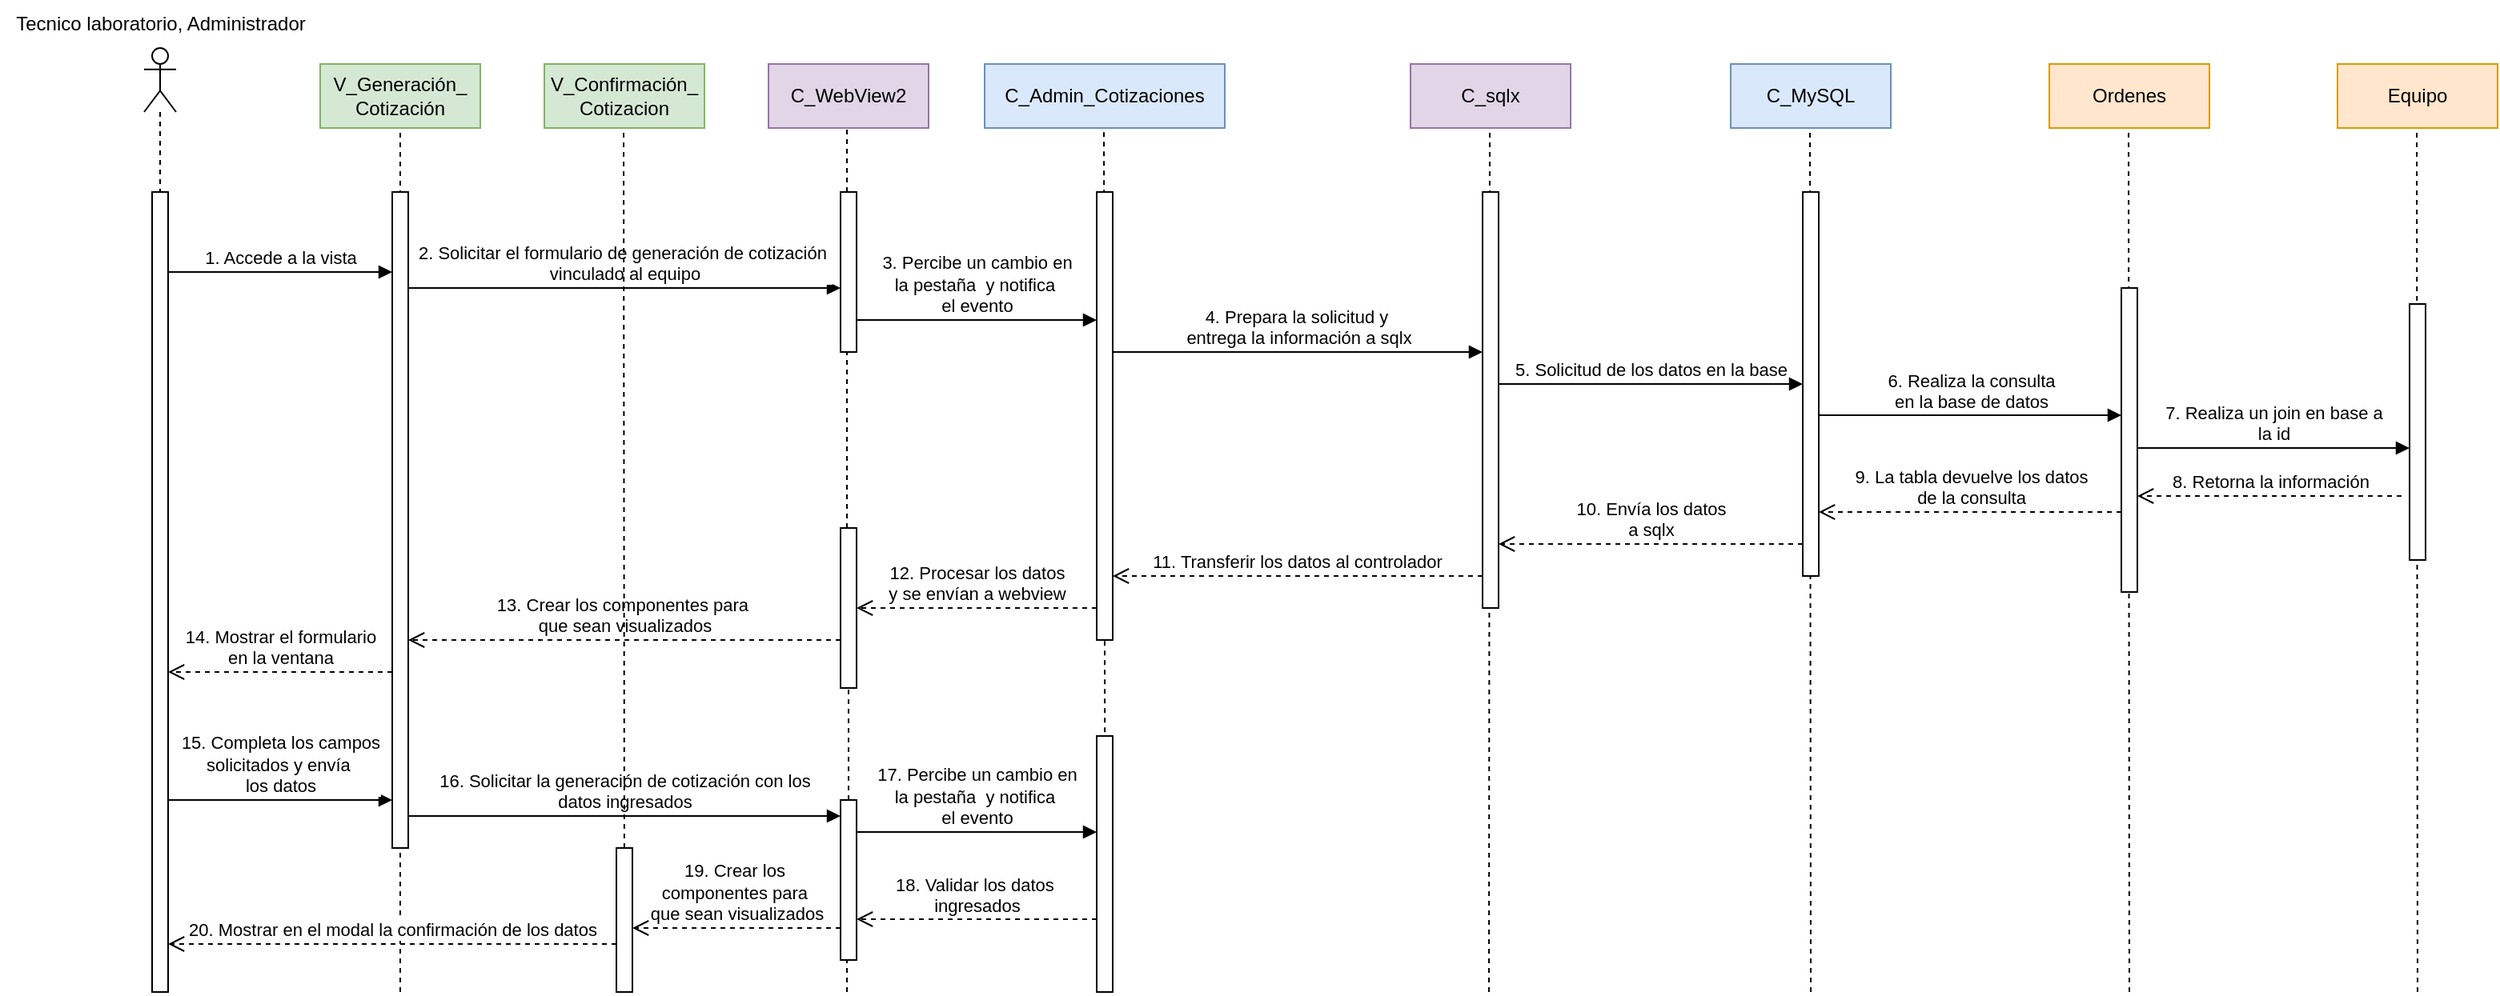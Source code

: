 <mxfile version="27.1.4">
  <diagram name="Página-1" id="odkFiBBw2N_IDISt32cO">
    <mxGraphModel grid="1" page="1" gridSize="10" guides="1" tooltips="1" connect="1" arrows="1" fold="1" pageScale="1" pageWidth="827" pageHeight="1169" math="0" shadow="0">
      <root>
        <mxCell id="0" />
        <mxCell id="1" parent="0" />
        <mxCell id="KE4kfNtn6l7li-uPtSj9-9" value="" style="endArrow=none;dashed=1;html=1;rounded=0;" edge="1" parent="1">
          <mxGeometry width="50" height="50" relative="1" as="geometry">
            <mxPoint x="1380" y="720" as="sourcePoint" />
            <mxPoint x="1379.5" y="180" as="targetPoint" />
          </mxGeometry>
        </mxCell>
        <mxCell id="4GxCkoyrOx1n-vuWYFQ4-12" value="" style="endArrow=none;dashed=1;html=1;rounded=0;" edge="1" parent="1">
          <mxGeometry width="50" height="50" relative="1" as="geometry">
            <mxPoint x="800" y="720" as="sourcePoint" />
            <mxPoint x="800.5" y="180" as="targetPoint" />
          </mxGeometry>
        </mxCell>
        <mxCell id="4GxCkoyrOx1n-vuWYFQ4-16" value="" style="endArrow=none;dashed=1;html=1;rounded=0;" edge="1" parent="1">
          <mxGeometry width="50" height="50" relative="1" as="geometry">
            <mxPoint x="1001" y="720" as="sourcePoint" />
            <mxPoint x="1000.5" y="180" as="targetPoint" />
          </mxGeometry>
        </mxCell>
        <mxCell id="4GxCkoyrOx1n-vuWYFQ4-19" value="" style="endArrow=none;dashed=1;html=1;rounded=0;" edge="1" parent="1">
          <mxGeometry width="50" height="50" relative="1" as="geometry">
            <mxPoint x="1200" y="720" as="sourcePoint" />
            <mxPoint x="1199.5" y="180" as="targetPoint" />
          </mxGeometry>
        </mxCell>
        <mxCell id="WssrRDGDtjN74brYx7gQ-12" value="" style="shape=umlLifeline;perimeter=lifelinePerimeter;whiteSpace=wrap;html=1;container=1;dropTarget=0;collapsible=0;recursiveResize=0;outlineConnect=0;portConstraint=eastwest;newEdgeStyle={&quot;curved&quot;:0,&quot;rounded&quot;:0};participant=umlActor;" vertex="1" parent="1">
          <mxGeometry x="-40" y="130" width="20" height="90" as="geometry" />
        </mxCell>
        <mxCell id="WssrRDGDtjN74brYx7gQ-15" value="" style="html=1;points=[[0,0,0,0,5],[0,1,0,0,-5],[1,0,0,0,5],[1,1,0,0,-5]];perimeter=orthogonalPerimeter;outlineConnect=0;targetShapes=umlLifeline;portConstraint=eastwest;newEdgeStyle={&quot;curved&quot;:0,&quot;rounded&quot;:0};" vertex="1" parent="1">
          <mxGeometry x="-35" y="220" width="10" height="500" as="geometry" />
        </mxCell>
        <mxCell id="WssrRDGDtjN74brYx7gQ-42" value="" style="endArrow=none;dashed=1;html=1;rounded=0;entryX=0.5;entryY=1;entryDx=0;entryDy=0;" edge="1" parent="1">
          <mxGeometry width="50" height="50" relative="1" as="geometry">
            <mxPoint x="120" y="720" as="sourcePoint" />
            <mxPoint x="120" y="180" as="targetPoint" />
          </mxGeometry>
        </mxCell>
        <mxCell id="WssrRDGDtjN74brYx7gQ-49" value="Tecnico laboratorio, Administrador" style="text;html=1;align=center;verticalAlign=middle;resizable=0;points=[];autosize=1;strokeColor=none;fillColor=none;" vertex="1" parent="1">
          <mxGeometry x="-130" y="100" width="200" height="30" as="geometry" />
        </mxCell>
        <mxCell id="4GxCkoyrOx1n-vuWYFQ4-1" value="1. A&lt;span style=&quot;background-color: light-dark(#ffffff, var(--ge-dark-color, #121212)); color: light-dark(rgb(0, 0, 0), rgb(255, 255, 255));&quot;&gt;ccede a la vista&lt;/span&gt;" style="html=1;verticalAlign=bottom;endArrow=block;curved=0;rounded=0;" edge="1" parent="1" source="WssrRDGDtjN74brYx7gQ-15" target="4GxCkoyrOx1n-vuWYFQ4-2">
          <mxGeometry width="80" relative="1" as="geometry">
            <mxPoint y="269.5" as="sourcePoint" />
            <mxPoint x="110" y="270" as="targetPoint" />
            <Array as="points">
              <mxPoint x="90" y="270" />
            </Array>
            <mxPoint as="offset" />
          </mxGeometry>
        </mxCell>
        <mxCell id="4GxCkoyrOx1n-vuWYFQ4-2" value="" style="html=1;points=[[0,0,0,0,5],[0,1,0,0,-5],[1,0,0,0,5],[1,1,0,0,-5]];perimeter=orthogonalPerimeter;outlineConnect=0;targetShapes=umlLifeline;portConstraint=eastwest;newEdgeStyle={&quot;curved&quot;:0,&quot;rounded&quot;:0};" vertex="1" parent="1">
          <mxGeometry x="115" y="220" width="10" height="410" as="geometry" />
        </mxCell>
        <mxCell id="4GxCkoyrOx1n-vuWYFQ4-4" value="2. Solicitar el formulario de generación de cotización&amp;nbsp;&lt;div&gt;vinculado al equipo&lt;/div&gt;" style="html=1;verticalAlign=bottom;endArrow=block;curved=0;rounded=0;" edge="1" parent="1">
          <mxGeometry width="80" relative="1" as="geometry">
            <mxPoint x="125" y="280" as="sourcePoint" />
            <mxPoint x="395" y="280" as="targetPoint" />
          </mxGeometry>
        </mxCell>
        <mxCell id="4GxCkoyrOx1n-vuWYFQ4-6" value="" style="endArrow=none;dashed=1;html=1;rounded=0;" edge="1" parent="1" source="9BDFzax8EvwR5yLZJvZI-1">
          <mxGeometry width="50" height="50" relative="1" as="geometry">
            <mxPoint x="399" y="720" as="sourcePoint" />
            <mxPoint x="399" y="180" as="targetPoint" />
          </mxGeometry>
        </mxCell>
        <mxCell id="4GxCkoyrOx1n-vuWYFQ4-5" value="" style="html=1;points=[[0,0,0,0,5],[0,1,0,0,-5],[1,0,0,0,5],[1,1,0,0,-5]];perimeter=orthogonalPerimeter;outlineConnect=0;targetShapes=umlLifeline;portConstraint=eastwest;newEdgeStyle={&quot;curved&quot;:0,&quot;rounded&quot;:0};" vertex="1" parent="1">
          <mxGeometry x="395" y="220" width="10" height="100" as="geometry" />
        </mxCell>
        <mxCell id="4GxCkoyrOx1n-vuWYFQ4-8" value="" style="endArrow=none;dashed=1;html=1;rounded=0;exitX=0.511;exitY=0.135;exitDx=0;exitDy=0;exitPerimeter=0;" edge="1" parent="1" source="9BDFzax8EvwR5yLZJvZI-5">
          <mxGeometry width="50" height="50" relative="1" as="geometry">
            <mxPoint x="559.5" y="220" as="sourcePoint" />
            <mxPoint x="559.5" y="180" as="targetPoint" />
          </mxGeometry>
        </mxCell>
        <mxCell id="4GxCkoyrOx1n-vuWYFQ4-7" value="" style="html=1;points=[[0,0,0,0,5],[0,1,0,0,-5],[1,0,0,0,5],[1,1,0,0,-5]];perimeter=orthogonalPerimeter;outlineConnect=0;targetShapes=umlLifeline;portConstraint=eastwest;newEdgeStyle={&quot;curved&quot;:0,&quot;rounded&quot;:0};" vertex="1" parent="1">
          <mxGeometry x="555" y="220" width="10" height="280" as="geometry" />
        </mxCell>
        <mxCell id="4GxCkoyrOx1n-vuWYFQ4-9" value="3. Percibe un cambio en&lt;div&gt;la pestaña&amp;nbsp;&amp;nbsp;&lt;span style=&quot;background-color: light-dark(#ffffff, var(--ge-dark-color, #121212)); color: light-dark(rgb(0, 0, 0), rgb(255, 255, 255));&quot;&gt;y notifica&amp;nbsp;&lt;/span&gt;&lt;/div&gt;&lt;div&gt;&lt;span style=&quot;background-color: light-dark(#ffffff, var(--ge-dark-color, #121212)); color: light-dark(rgb(0, 0, 0), rgb(255, 255, 255));&quot;&gt;el evento&lt;/span&gt;&lt;/div&gt;" style="html=1;verticalAlign=bottom;endArrow=block;curved=0;rounded=0;" edge="1" parent="1">
          <mxGeometry width="80" relative="1" as="geometry">
            <mxPoint x="405" y="300" as="sourcePoint" />
            <mxPoint x="555" y="300" as="targetPoint" />
            <Array as="points">
              <mxPoint x="490" y="300" />
            </Array>
            <mxPoint as="offset" />
          </mxGeometry>
        </mxCell>
        <mxCell id="4GxCkoyrOx1n-vuWYFQ4-10" value="4. Prepara la solicitud y&amp;nbsp;&lt;div&gt;entrega la información a sqlx&lt;/div&gt;" style="html=1;verticalAlign=bottom;endArrow=block;curved=0;rounded=0;" edge="1" parent="1">
          <mxGeometry width="80" relative="1" as="geometry">
            <mxPoint x="565" y="320" as="sourcePoint" />
            <mxPoint x="796" y="320" as="targetPoint" />
          </mxGeometry>
        </mxCell>
        <mxCell id="4GxCkoyrOx1n-vuWYFQ4-11" value="" style="html=1;points=[[0,0,0,0,5],[0,1,0,0,-5],[1,0,0,0,5],[1,1,0,0,-5]];perimeter=orthogonalPerimeter;outlineConnect=0;targetShapes=umlLifeline;portConstraint=eastwest;newEdgeStyle={&quot;curved&quot;:0,&quot;rounded&quot;:0};" vertex="1" parent="1">
          <mxGeometry x="796" y="220" width="10" height="260" as="geometry" />
        </mxCell>
        <mxCell id="4GxCkoyrOx1n-vuWYFQ4-13" value="5. Solicitud de los datos en la base" style="html=1;verticalAlign=bottom;endArrow=block;curved=0;rounded=0;" edge="1" parent="1">
          <mxGeometry width="80" relative="1" as="geometry">
            <mxPoint x="806" y="340" as="sourcePoint" />
            <mxPoint x="996" y="340" as="targetPoint" />
            <mxPoint as="offset" />
          </mxGeometry>
        </mxCell>
        <mxCell id="4GxCkoyrOx1n-vuWYFQ4-15" value="" style="html=1;points=[[0,0,0,0,5],[0,1,0,0,-5],[1,0,0,0,5],[1,1,0,0,-5]];perimeter=orthogonalPerimeter;outlineConnect=0;targetShapes=umlLifeline;portConstraint=eastwest;newEdgeStyle={&quot;curved&quot;:0,&quot;rounded&quot;:0};" vertex="1" parent="1">
          <mxGeometry x="996" y="220" width="10" height="240" as="geometry" />
        </mxCell>
        <mxCell id="4GxCkoyrOx1n-vuWYFQ4-22" value="10. Envía los datos&lt;div&gt;a sqlx&lt;/div&gt;" style="html=1;verticalAlign=bottom;endArrow=open;dashed=1;endSize=8;curved=0;rounded=0;" edge="1" parent="1">
          <mxGeometry relative="1" as="geometry">
            <mxPoint x="996" y="440" as="sourcePoint" />
            <mxPoint x="806" y="440" as="targetPoint" />
          </mxGeometry>
        </mxCell>
        <mxCell id="4GxCkoyrOx1n-vuWYFQ4-23" value="11. Transferir los datos al controlador" style="html=1;verticalAlign=bottom;endArrow=open;dashed=1;endSize=8;curved=0;rounded=0;" edge="1" parent="1">
          <mxGeometry x="0.004" relative="1" as="geometry">
            <mxPoint x="796" y="460" as="sourcePoint" />
            <mxPoint x="565" y="460" as="targetPoint" />
            <mxPoint as="offset" />
          </mxGeometry>
        </mxCell>
        <mxCell id="4GxCkoyrOx1n-vuWYFQ4-25" value="12. Procesar los datos&lt;div&gt;y se envían a webview&lt;/div&gt;" style="html=1;verticalAlign=bottom;endArrow=open;dashed=1;endSize=8;curved=0;rounded=0;" edge="1" parent="1">
          <mxGeometry relative="1" as="geometry">
            <mxPoint x="555" y="480" as="sourcePoint" />
            <mxPoint x="405" y="480" as="targetPoint" />
            <mxPoint as="offset" />
          </mxGeometry>
        </mxCell>
        <mxCell id="4GxCkoyrOx1n-vuWYFQ4-26" value="13. Crear los componentes para&amp;nbsp;&lt;div&gt;que sean visualizados&lt;/div&gt;" style="html=1;verticalAlign=bottom;endArrow=open;dashed=1;endSize=8;curved=0;rounded=0;" edge="1" parent="1">
          <mxGeometry relative="1" as="geometry">
            <mxPoint x="395" y="500" as="sourcePoint" />
            <mxPoint x="125" y="500" as="targetPoint" />
          </mxGeometry>
        </mxCell>
        <mxCell id="4GxCkoyrOx1n-vuWYFQ4-27" value="14. Mostrar el formulario&lt;div&gt;en la ventana&lt;/div&gt;" style="html=1;verticalAlign=bottom;endArrow=open;dashed=1;endSize=8;curved=0;rounded=0;" edge="1" parent="1">
          <mxGeometry relative="1" as="geometry">
            <mxPoint x="115" y="520" as="sourcePoint" />
            <mxPoint x="-25" y="520" as="targetPoint" />
          </mxGeometry>
        </mxCell>
        <mxCell id="4GxCkoyrOx1n-vuWYFQ4-29" value="15. Completa los campos&lt;div&gt;solicitados y envía&amp;nbsp;&lt;/div&gt;&lt;div&gt;los datos&lt;/div&gt;" style="html=1;verticalAlign=bottom;endArrow=block;curved=0;rounded=0;" edge="1" parent="1">
          <mxGeometry width="80" relative="1" as="geometry">
            <mxPoint x="-25" y="600" as="sourcePoint" />
            <mxPoint x="115" y="600" as="targetPoint" />
            <mxPoint as="offset" />
          </mxGeometry>
        </mxCell>
        <mxCell id="4GxCkoyrOx1n-vuWYFQ4-30" value="16. Solicitar la generación de cotización con los&lt;div&gt;datos ingresados&lt;/div&gt;" style="html=1;verticalAlign=bottom;endArrow=block;curved=0;rounded=0;" edge="1" parent="1">
          <mxGeometry width="80" relative="1" as="geometry">
            <mxPoint x="125" y="610" as="sourcePoint" />
            <mxPoint x="395" y="610" as="targetPoint" />
            <mxPoint as="offset" />
          </mxGeometry>
        </mxCell>
        <mxCell id="4GxCkoyrOx1n-vuWYFQ4-31" value="17. Percibe un cambio en&lt;div&gt;la pestaña&amp;nbsp;&amp;nbsp;&lt;span style=&quot;background-color: light-dark(#ffffff, var(--ge-dark-color, #121212)); color: light-dark(rgb(0, 0, 0), rgb(255, 255, 255));&quot;&gt;y notifica&amp;nbsp;&lt;/span&gt;&lt;/div&gt;&lt;div&gt;&lt;span style=&quot;background-color: light-dark(#ffffff, var(--ge-dark-color, #121212)); color: light-dark(rgb(0, 0, 0), rgb(255, 255, 255));&quot;&gt;el evento&lt;/span&gt;&lt;/div&gt;" style="html=1;verticalAlign=bottom;endArrow=block;curved=0;rounded=0;" edge="1" parent="1">
          <mxGeometry width="80" relative="1" as="geometry">
            <mxPoint x="405" y="620" as="sourcePoint" />
            <mxPoint x="555" y="620" as="targetPoint" />
          </mxGeometry>
        </mxCell>
        <mxCell id="93gvHckyBneW-JXlyrs4-8" value="" style="endArrow=none;dashed=1;html=1;rounded=0;entryX=0.5;entryY=1;entryDx=0;entryDy=0;" edge="1" parent="1">
          <mxGeometry width="50" height="50" relative="1" as="geometry">
            <mxPoint x="260" y="660" as="sourcePoint" />
            <mxPoint x="259.5" y="180" as="targetPoint" />
          </mxGeometry>
        </mxCell>
        <mxCell id="93gvHckyBneW-JXlyrs4-9" value="" style="html=1;points=[[0,0,0,0,5],[0,1,0,0,-5],[1,0,0,0,5],[1,1,0,0,-5]];perimeter=orthogonalPerimeter;outlineConnect=0;targetShapes=umlLifeline;portConstraint=eastwest;newEdgeStyle={&quot;curved&quot;:0,&quot;rounded&quot;:0};" vertex="1" parent="1">
          <mxGeometry x="255" y="630" width="10" height="90" as="geometry" />
        </mxCell>
        <mxCell id="93gvHckyBneW-JXlyrs4-10" value="18. Validar los datos&amp;nbsp;&lt;div&gt;ingresados&lt;/div&gt;" style="html=1;verticalAlign=bottom;endArrow=open;dashed=1;endSize=8;curved=0;rounded=0;" edge="1" parent="1">
          <mxGeometry relative="1" as="geometry">
            <mxPoint x="555" y="674.5" as="sourcePoint" />
            <mxPoint x="405" y="674.5" as="targetPoint" />
          </mxGeometry>
        </mxCell>
        <mxCell id="93gvHckyBneW-JXlyrs4-12" value="19. Crear los&amp;nbsp;&lt;div&gt;componentes&amp;nbsp;&lt;span style=&quot;background-color: light-dark(#ffffff, var(--ge-dark-color, #121212)); color: light-dark(rgb(0, 0, 0), rgb(255, 255, 255));&quot;&gt;para&amp;nbsp;&lt;/span&gt;&lt;div&gt;&lt;div&gt;que sean visualizados&lt;/div&gt;&lt;/div&gt;&lt;/div&gt;" style="html=1;verticalAlign=bottom;endArrow=open;dashed=1;endSize=8;curved=0;rounded=0;" edge="1" parent="1">
          <mxGeometry relative="1" as="geometry">
            <mxPoint x="395" y="680" as="sourcePoint" />
            <mxPoint x="265" y="680" as="targetPoint" />
          </mxGeometry>
        </mxCell>
        <mxCell id="93gvHckyBneW-JXlyrs4-13" value="20. Mostrar en el modal la confirmación de los datos" style="html=1;verticalAlign=bottom;endArrow=open;dashed=1;endSize=8;curved=0;rounded=0;" edge="1" parent="1">
          <mxGeometry relative="1" as="geometry">
            <mxPoint x="255" y="690" as="sourcePoint" />
            <mxPoint x="-25" y="690" as="targetPoint" />
          </mxGeometry>
        </mxCell>
        <mxCell id="9BDFzax8EvwR5yLZJvZI-2" value="" style="endArrow=none;dashed=1;html=1;rounded=0;" edge="1" parent="1" source="9BDFzax8EvwR5yLZJvZI-3" target="9BDFzax8EvwR5yLZJvZI-1">
          <mxGeometry width="50" height="50" relative="1" as="geometry">
            <mxPoint x="399" y="720" as="sourcePoint" />
            <mxPoint x="399" y="180" as="targetPoint" />
          </mxGeometry>
        </mxCell>
        <mxCell id="9BDFzax8EvwR5yLZJvZI-1" value="" style="html=1;points=[[0,0,0,0,5],[0,1,0,0,-5],[1,0,0,0,5],[1,1,0,0,-5]];perimeter=orthogonalPerimeter;outlineConnect=0;targetShapes=umlLifeline;portConstraint=eastwest;newEdgeStyle={&quot;curved&quot;:0,&quot;rounded&quot;:0};" vertex="1" parent="1">
          <mxGeometry x="395" y="430" width="10" height="100" as="geometry" />
        </mxCell>
        <mxCell id="9BDFzax8EvwR5yLZJvZI-4" value="" style="endArrow=none;dashed=1;html=1;rounded=0;" edge="1" parent="1" target="9BDFzax8EvwR5yLZJvZI-3">
          <mxGeometry width="50" height="50" relative="1" as="geometry">
            <mxPoint x="399" y="720" as="sourcePoint" />
            <mxPoint x="399" y="530" as="targetPoint" />
          </mxGeometry>
        </mxCell>
        <mxCell id="9BDFzax8EvwR5yLZJvZI-3" value="" style="html=1;points=[[0,0,0,0,5],[0,1,0,0,-5],[1,0,0,0,5],[1,1,0,0,-5]];perimeter=orthogonalPerimeter;outlineConnect=0;targetShapes=umlLifeline;portConstraint=eastwest;newEdgeStyle={&quot;curved&quot;:0,&quot;rounded&quot;:0};" vertex="1" parent="1">
          <mxGeometry x="395" y="600" width="10" height="100" as="geometry" />
        </mxCell>
        <mxCell id="9BDFzax8EvwR5yLZJvZI-5" value="" style="html=1;points=[[0,0,0,0,5],[0,1,0,0,-5],[1,0,0,0,5],[1,1,0,0,-5]];perimeter=orthogonalPerimeter;outlineConnect=0;targetShapes=umlLifeline;portConstraint=eastwest;newEdgeStyle={&quot;curved&quot;:0,&quot;rounded&quot;:0};" vertex="1" parent="1">
          <mxGeometry x="555" y="560" width="10" height="160" as="geometry" />
        </mxCell>
        <mxCell id="N30s9nX6Sx-xLi_Zi_MA-1" value="&lt;div&gt;V_Generación_&lt;/div&gt;&lt;div&gt;Cotización&lt;/div&gt;" style="rounded=0;whiteSpace=wrap;html=1;fillColor=#d5e8d4;strokeColor=#82b366;" vertex="1" parent="1">
          <mxGeometry x="70" y="140" width="100" height="40" as="geometry" />
        </mxCell>
        <mxCell id="N30s9nX6Sx-xLi_Zi_MA-2" value="C_WebView2" style="rounded=0;whiteSpace=wrap;html=1;fillColor=#e1d5e7;strokeColor=#9673a6;" vertex="1" parent="1">
          <mxGeometry x="350" y="140" width="100" height="40" as="geometry" />
        </mxCell>
        <mxCell id="N30s9nX6Sx-xLi_Zi_MA-3" value="&lt;div&gt;V_Confirmación_&lt;/div&gt;&lt;div&gt;Cotizacion&lt;/div&gt;" style="rounded=0;whiteSpace=wrap;html=1;fillColor=#d5e8d4;strokeColor=#82b366;" vertex="1" parent="1">
          <mxGeometry x="210" y="140" width="100" height="40" as="geometry" />
        </mxCell>
        <mxCell id="N30s9nX6Sx-xLi_Zi_MA-4" value="C_Admin_Cotizaciones" style="rounded=0;whiteSpace=wrap;html=1;fillColor=#dae8fc;strokeColor=#6c8ebf;" vertex="1" parent="1">
          <mxGeometry x="485" y="140" width="150" height="40" as="geometry" />
        </mxCell>
        <mxCell id="N30s9nX6Sx-xLi_Zi_MA-5" value="C_sqlx" style="rounded=0;whiteSpace=wrap;html=1;fillColor=#e1d5e7;strokeColor=#9673a6;" vertex="1" parent="1">
          <mxGeometry x="751" y="140" width="100" height="40" as="geometry" />
        </mxCell>
        <mxCell id="N30s9nX6Sx-xLi_Zi_MA-6" value="C_MySQL" style="rounded=0;whiteSpace=wrap;html=1;fillColor=#dae8fc;strokeColor=#6c8ebf;" vertex="1" parent="1">
          <mxGeometry x="951" y="140" width="100" height="40" as="geometry" />
        </mxCell>
        <mxCell id="N30s9nX6Sx-xLi_Zi_MA-7" value="Ordenes" style="rounded=0;whiteSpace=wrap;html=1;fillColor=#ffe6cc;strokeColor=#d79b00;" vertex="1" parent="1">
          <mxGeometry x="1150" y="140" width="100" height="40" as="geometry" />
        </mxCell>
        <mxCell id="KE4kfNtn6l7li-uPtSj9-2" value="6. Realiza la consulta&lt;div&gt;en la base de datos&lt;/div&gt;" style="html=1;verticalAlign=bottom;endArrow=block;curved=0;rounded=0;" edge="1" parent="1">
          <mxGeometry width="80" relative="1" as="geometry">
            <mxPoint x="1006" y="359.5" as="sourcePoint" />
            <mxPoint x="1195" y="359.5" as="targetPoint" />
            <mxPoint as="offset" />
          </mxGeometry>
        </mxCell>
        <mxCell id="KE4kfNtn6l7li-uPtSj9-3" value="" style="html=1;points=[[0,0,0,0,5],[0,1,0,0,-5],[1,0,0,0,5],[1,1,0,0,-5]];perimeter=orthogonalPerimeter;outlineConnect=0;targetShapes=umlLifeline;portConstraint=eastwest;newEdgeStyle={&quot;curved&quot;:0,&quot;rounded&quot;:0};" vertex="1" parent="1">
          <mxGeometry x="1195" y="280" width="10" height="190" as="geometry" />
        </mxCell>
        <mxCell id="KE4kfNtn6l7li-uPtSj9-4" value="9. La tabla devuelve los datos&lt;div&gt;de la consulta&lt;/div&gt;" style="html=1;verticalAlign=bottom;endArrow=open;dashed=1;endSize=8;curved=0;rounded=0;" edge="1" parent="1">
          <mxGeometry relative="1" as="geometry">
            <mxPoint x="1195" y="420" as="sourcePoint" />
            <mxPoint x="1006" y="420" as="targetPoint" />
          </mxGeometry>
        </mxCell>
        <mxCell id="KE4kfNtn6l7li-uPtSj9-5" value="&lt;div&gt;7. Realiza un join en base a &lt;br&gt;&lt;/div&gt;&lt;div&gt;la id&lt;/div&gt;" style="html=1;verticalAlign=bottom;endArrow=block;curved=0;rounded=0;" edge="1" parent="1" target="KE4kfNtn6l7li-uPtSj9-6">
          <mxGeometry width="80" relative="1" as="geometry">
            <mxPoint x="1205" y="380" as="sourcePoint" />
            <mxPoint x="1350" y="380" as="targetPoint" />
          </mxGeometry>
        </mxCell>
        <mxCell id="KE4kfNtn6l7li-uPtSj9-6" value="" style="html=1;points=[[0,0,0,0,5],[0,1,0,0,-5],[1,0,0,0,5],[1,1,0,0,-5]];perimeter=orthogonalPerimeter;outlineConnect=0;targetShapes=umlLifeline;portConstraint=eastwest;newEdgeStyle={&quot;curved&quot;:0,&quot;rounded&quot;:0};" vertex="1" parent="1">
          <mxGeometry x="1375" y="290" width="10" height="160" as="geometry" />
        </mxCell>
        <mxCell id="KE4kfNtn6l7li-uPtSj9-7" value="8. Retorna la información" style="html=1;verticalAlign=bottom;endArrow=open;dashed=1;endSize=8;curved=0;rounded=0;" edge="1" parent="1">
          <mxGeometry relative="1" as="geometry">
            <mxPoint x="1370" y="410" as="sourcePoint" />
            <mxPoint x="1205" y="410" as="targetPoint" />
          </mxGeometry>
        </mxCell>
        <mxCell id="KE4kfNtn6l7li-uPtSj9-8" value="Equipo" style="rounded=0;whiteSpace=wrap;html=1;fillColor=#ffe6cc;strokeColor=#d79b00;" vertex="1" parent="1">
          <mxGeometry x="1330" y="140" width="100" height="40" as="geometry" />
        </mxCell>
      </root>
    </mxGraphModel>
  </diagram>
</mxfile>
